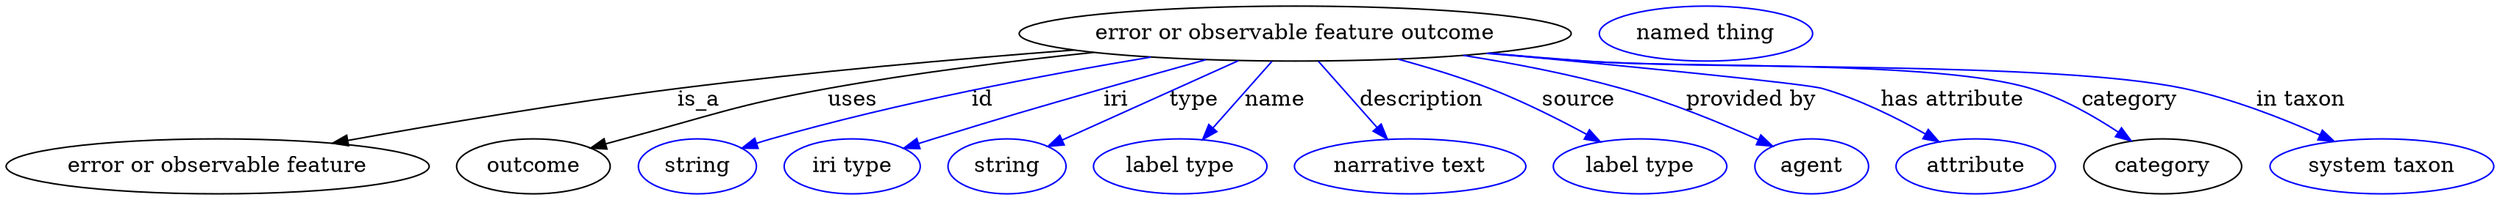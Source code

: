 digraph {
	graph [bb="0,0,1619.6,123"];
	node [label="\N"];
	"error or observable feature outcome"	[height=0.5,
		label="error or observable feature outcome",
		pos="839.79,105",
		width=5.0009];
	"error or observable feature"	[height=0.5,
		pos="137.79,18",
		width=3.8274];
	"error or observable feature outcome" -> "error or observable feature"	[label=is_a,
		lp="450.79,61.5",
		pos="e,212.5,33.18 695.41,94.24 618.47,88.339 522.31,79.847 436.79,69 364.23,59.798 282.35,45.853 222.64,35.026"];
	outcome	[height=0.5,
		pos="343.79,18",
		width=1.3902];
	"error or observable feature outcome" -> outcome	[label=uses,
		lp="551.29,61.5",
		pos="e,381.19,29.993 708.25,92.704 654.27,87.084 591.29,79.26 534.79,69 475.29,58.197 461.18,51.707 402.79,36 398.96,34.97 395,33.881 \
391.02,32.771"];
	id	[color=blue,
		height=0.5,
		label=string,
		pos="449.79,18",
		width=1.0652];
	"error or observable feature outcome" -> id	[color=blue,
		label=id,
		lp="635.79,61.5",
		pos="e,478.79,29.922 745.9,89.613 676.63,77.967 580.44,59.63 497.79,36 494.69,35.113 491.49,34.133 488.3,33.106",
		style=solid];
	iri	[color=blue,
		height=0.5,
		label="iri type",
		pos="550.79,18",
		width=1.2277];
	"error or observable feature outcome" -> iri	[color=blue,
		label=iri,
		lp="722.79,61.5",
		pos="e,584.47,29.681 781.53,87.929 760.48,82.057 736.54,75.308 714.79,69 665.77,54.785 653.58,50.997 604.79,36 601.29,34.926 597.68,33.805 \
594.04,32.674",
		style=solid];
	type	[color=blue,
		height=0.5,
		label=string,
		pos="651.79,18",
		width=1.0652];
	"error or observable feature outcome" -> type	[color=blue,
		label=type,
		lp="773.79,61.5",
		pos="e,678.53,31.092 802.65,87.207 769.34,72.147 720.77,50.188 687.81,35.286",
		style=solid];
	name	[color=blue,
		height=0.5,
		label="label type",
		pos="764.79,18",
		width=1.5707];
	"error or observable feature outcome" -> name	[color=blue,
		label=name,
		lp="826.79,61.5",
		pos="e,779.43,35.597 824.61,86.799 813.59,74.309 798.53,57.236 786.27,43.348",
		style=solid];
	description	[color=blue,
		height=0.5,
		label="narrative text",
		pos="914.79,18",
		width=2.0943];
	"error or observable feature outcome" -> description	[color=blue,
		label=description,
		lp="922.29,61.5",
		pos="e,899.89,35.885 854.97,86.799 865.91,74.39 880.85,57.458 893.07,43.618",
		style=solid];
	source	[color=blue,
		height=0.5,
		label="label type",
		pos="1064.8,18",
		width=1.5707];
	"error or observable feature outcome" -> source	[color=blue,
		label=source,
		lp="1024.8,61.5",
		pos="e,1038.8,34.075 906.86,88.244 926.44,82.915 947.71,76.409 966.79,69 988.42,60.602 1011.6,48.916 1030,38.953",
		style=solid];
	"provided by"	[color=blue,
		height=0.5,
		label=agent,
		pos="1176.8,18",
		width=1.0291];
	"error or observable feature outcome" -> "provided by"	[color=blue,
		label="provided by",
		lp="1137.3,61.5",
		pos="e,1151.2,31.24 949.43,90.716 982.94,85.395 1019.7,78.273 1052.8,69 1083.8,60.323 1117.5,46.386 1142,35.427",
		style=solid];
	"has attribute"	[color=blue,
		height=0.5,
		label=attribute,
		pos="1283.8,18",
		width=1.4443];
	"error or observable feature outcome" -> "has attribute"	[color=blue,
		label="has attribute",
		lp="1268.8,61.5",
		pos="e,1259.7,34.148 966.58,92.176 1060.2,83.272 1173.1,72.091 1183.8,69 1207.3,62.164 1232,49.899 1250.9,39.228",
		style=solid];
	category	[height=0.5,
		pos="1404.8,18",
		width=1.4263];
	"error or observable feature outcome" -> category	[color=blue,
		label=category,
		lp="1384.3,61.5",
		pos="e,1384.4,34.713 966.06,92.149 987.01,90.325 1008.5,88.539 1028.8,87 1093.4,82.097 1257.8,87.946 1319.8,69 1340,62.833 1360.4,51.023 \
1376.2,40.43",
		style=solid];
	"in taxon"	[color=blue,
		height=0.5,
		label="system taxon",
		pos="1546.8,18",
		width=2.022];
	"error or observable feature outcome" -> "in taxon"	[color=blue,
		label="in taxon",
		lp="1494.8,61.5",
		pos="e,1516.1,34.395 964.52,92.003 985.94,90.165 1008,88.413 1028.8,87 1115.6,81.102 1334.7,87.177 1419.8,69 1450,62.552 1482.3,49.727 \
1506.8,38.681",
		style=solid];
	"named thing_category"	[color=blue,
		height=0.5,
		label="named thing",
		pos="1107.8,105",
		width=1.9318];
}
